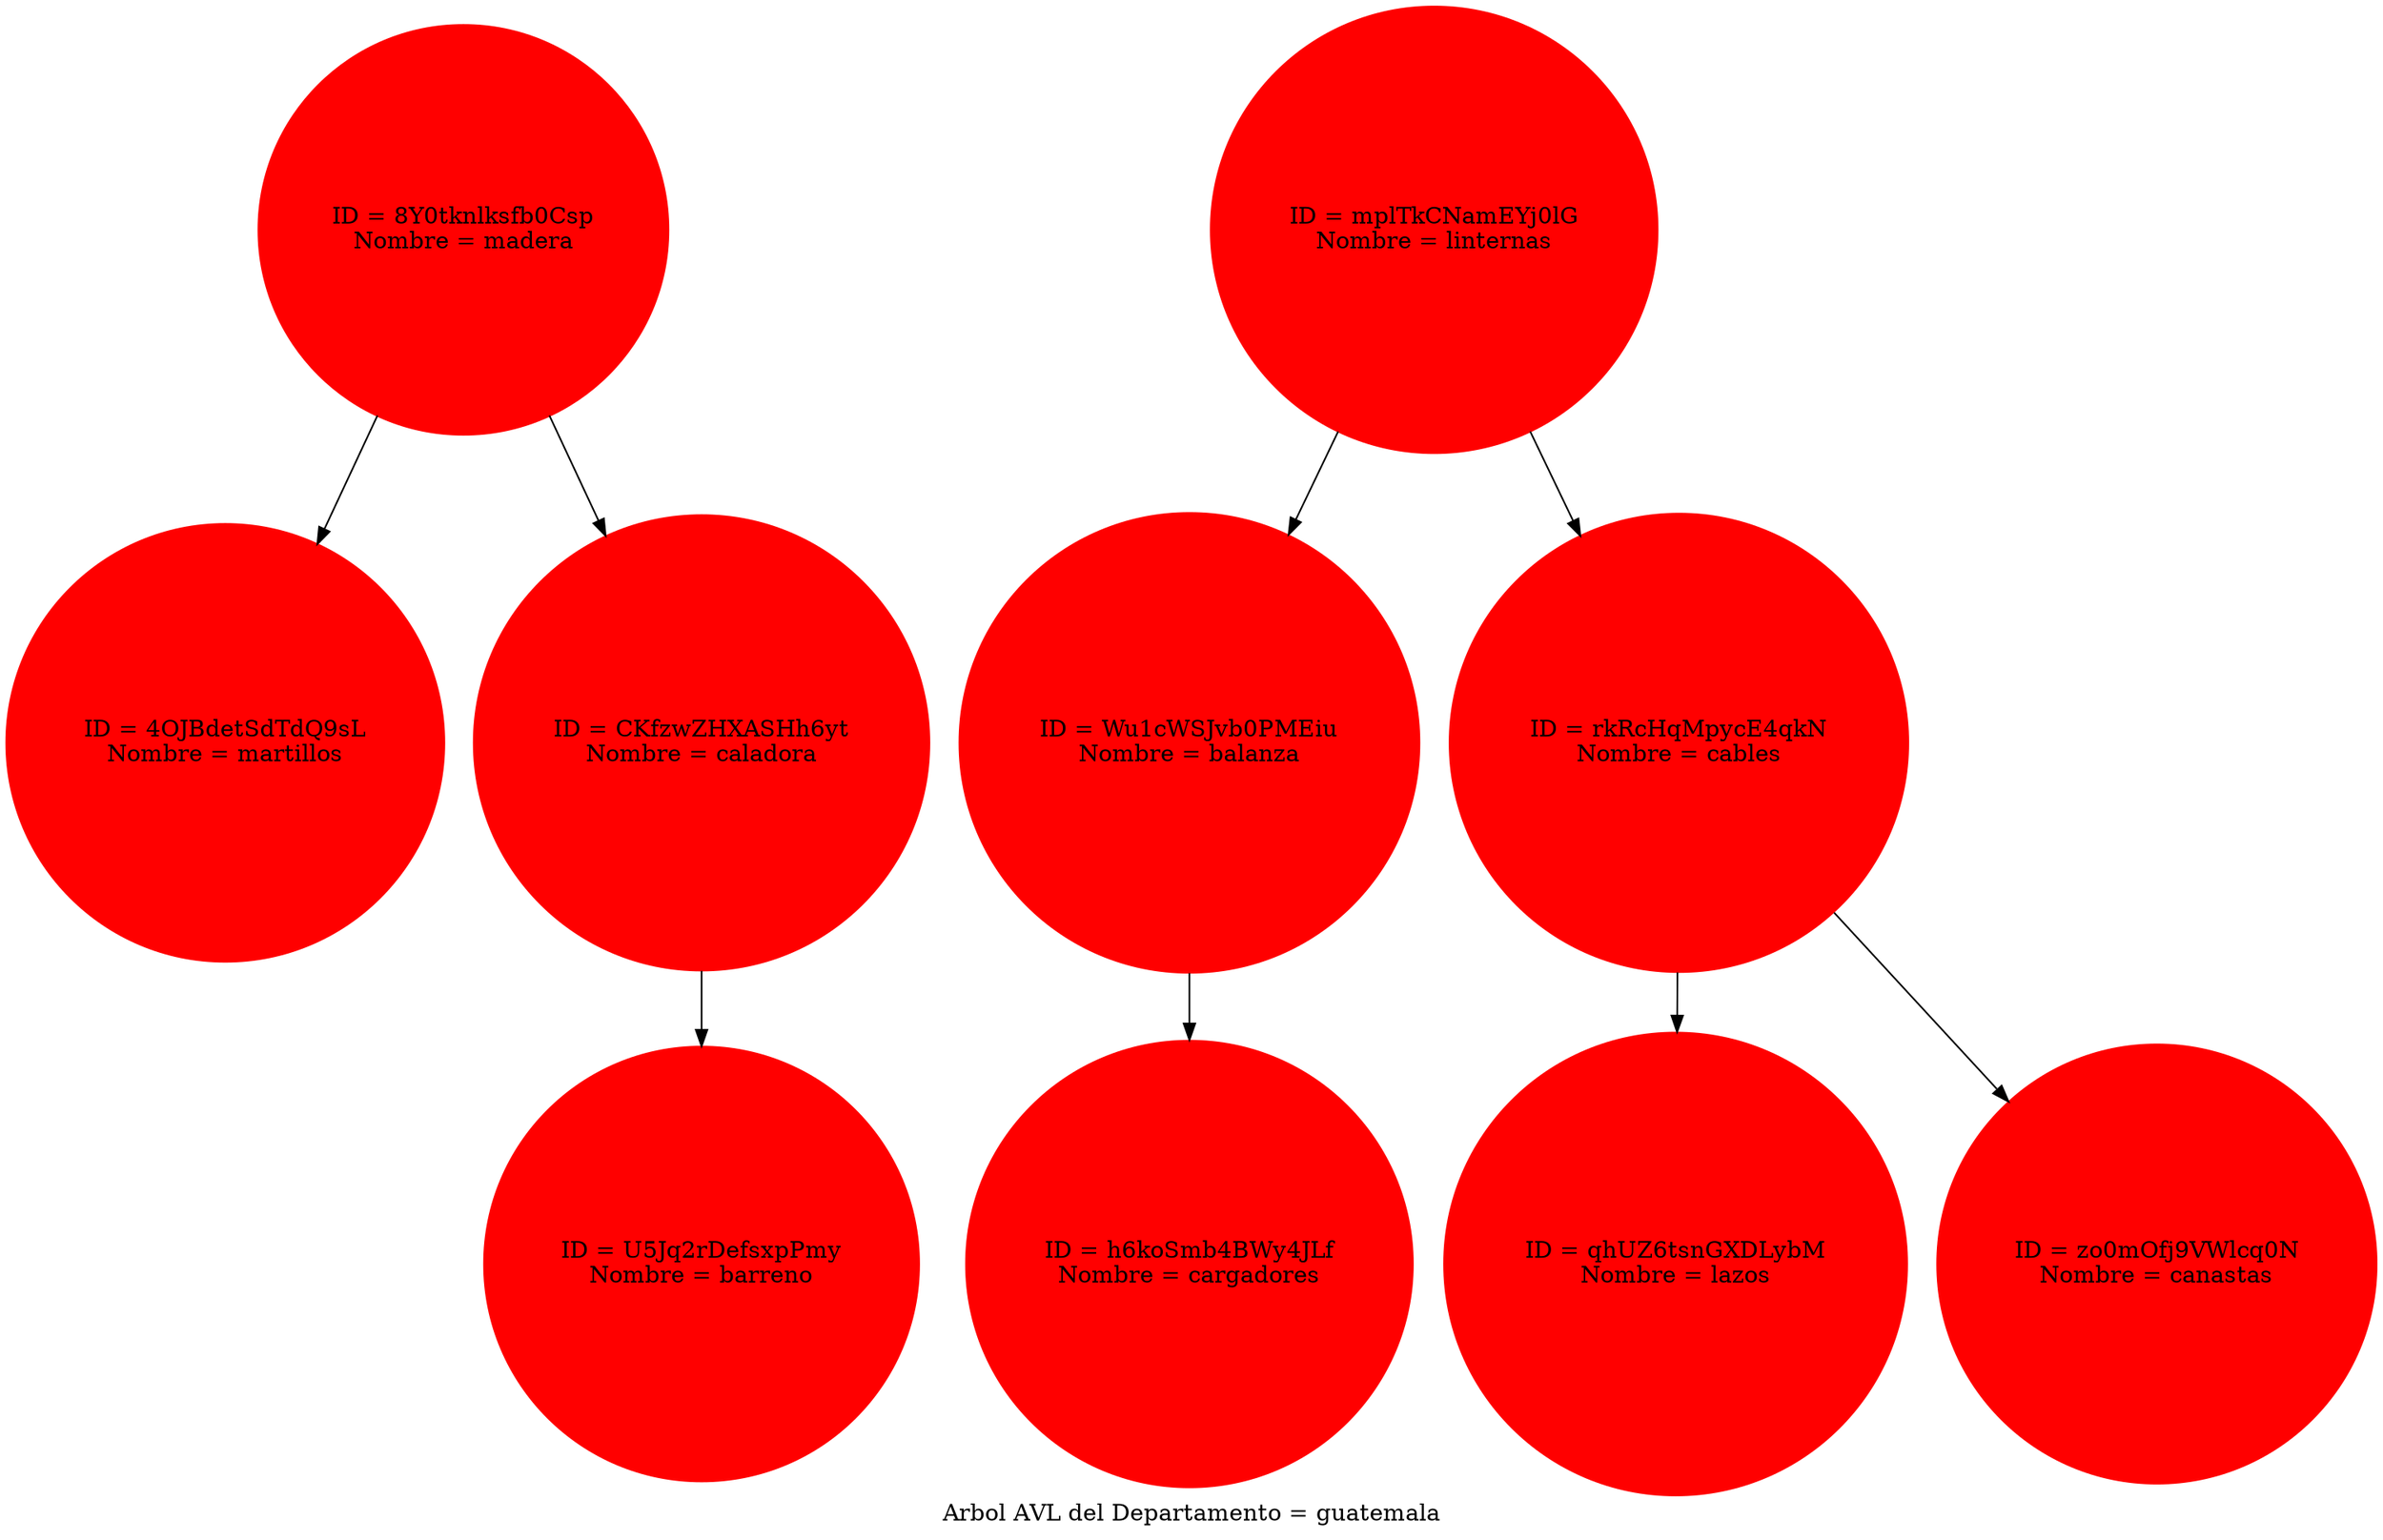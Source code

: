 digraph AVLTree {
	label="Arbol AVL del Departamento = guatemala";
    node [shape=circle];
    "8Y0tknlksfb0Csp" [color= red, style=filled label="ID = 8Y0tknlksfb0Csp\nNombre = madera"];
    "8Y0tknlksfb0Csp" -> "4OJBdetSdTdQ9sL";
    "4OJBdetSdTdQ9sL" [color= red, style=filled label="ID = 4OJBdetSdTdQ9sL\nNombre = martillos"];
    "8Y0tknlksfb0Csp" -> "CKfzwZHXASHh6yt";
    "CKfzwZHXASHh6yt" [color= red, style=filled label="ID = CKfzwZHXASHh6yt\nNombre = caladora"];
    "CKfzwZHXASHh6yt" -> "U5Jq2rDefsxpPmy";
    "U5Jq2rDefsxpPmy" [color= red, style=filled label="ID = U5Jq2rDefsxpPmy\nNombre = barreno"];
    "mplTkCNamEYj0lG" [color= red, style=filled label="ID = mplTkCNamEYj0lG\nNombre = linternas"];
    "mplTkCNamEYj0lG" -> "Wu1cWSJvb0PMEiu";
    "Wu1cWSJvb0PMEiu" [color= red, style=filled label="ID = Wu1cWSJvb0PMEiu\nNombre = balanza"];
    "Wu1cWSJvb0PMEiu" -> "h6koSmb4BWy4JLf";
    "h6koSmb4BWy4JLf" [color= red, style=filled label="ID = h6koSmb4BWy4JLf\nNombre = cargadores"];
    "mplTkCNamEYj0lG" -> "rkRcHqMpycE4qkN";
    "rkRcHqMpycE4qkN" [color= red, style=filled label="ID = rkRcHqMpycE4qkN\nNombre = cables"];
    "rkRcHqMpycE4qkN" -> "qhUZ6tsnGXDLybM";
    "qhUZ6tsnGXDLybM" [color= red, style=filled label="ID = qhUZ6tsnGXDLybM\nNombre = lazos"];
    "rkRcHqMpycE4qkN" -> "zo0mOfj9VWlcq0N";
    "zo0mOfj9VWlcq0N" [color= red, style=filled label="ID = zo0mOfj9VWlcq0N\nNombre = canastas"];
}

